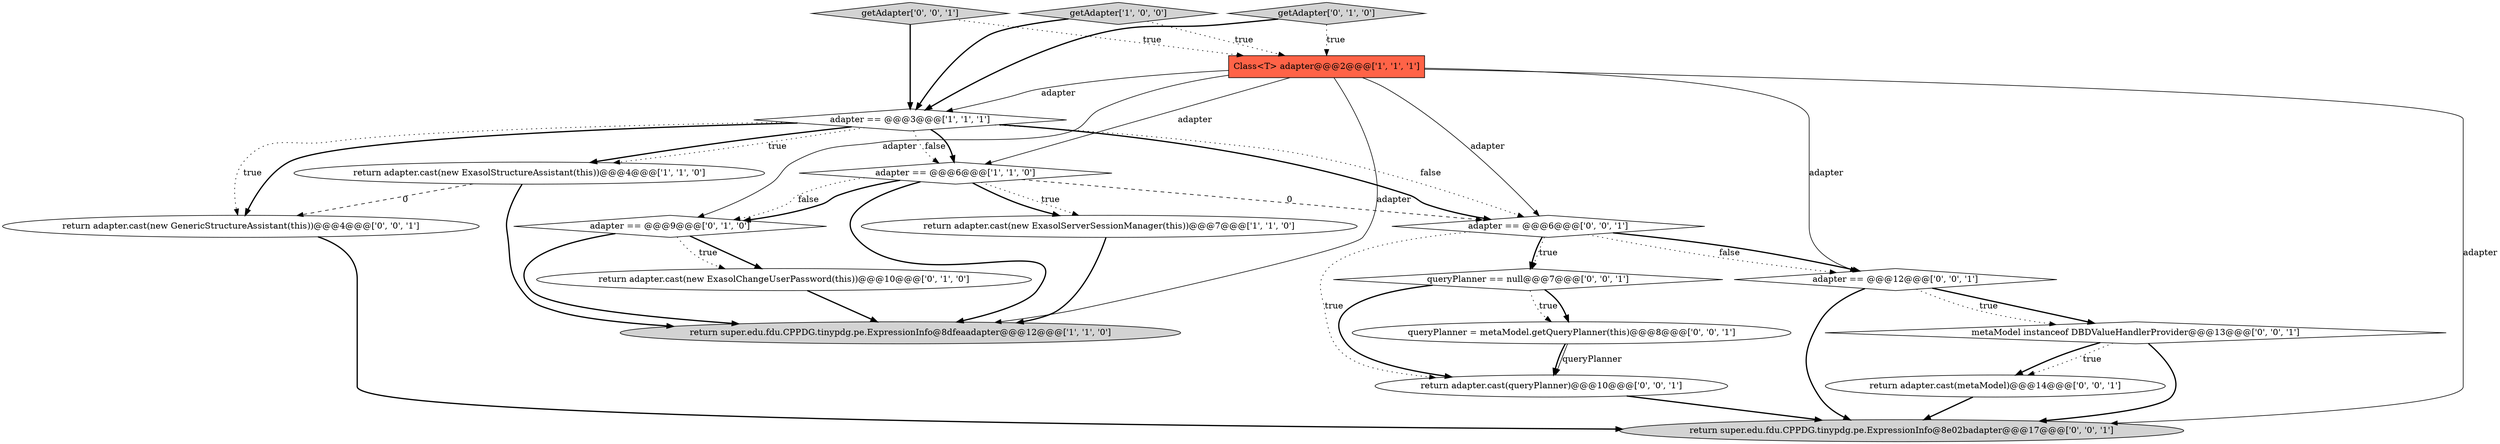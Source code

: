 digraph {
4 [style = filled, label = "return adapter.cast(new ExasolStructureAssistant(this))@@@4@@@['1', '1', '0']", fillcolor = white, shape = ellipse image = "AAA0AAABBB1BBB"];
16 [style = filled, label = "return adapter.cast(queryPlanner)@@@10@@@['0', '0', '1']", fillcolor = white, shape = ellipse image = "AAA0AAABBB3BBB"];
3 [style = filled, label = "getAdapter['1', '0', '0']", fillcolor = lightgray, shape = diamond image = "AAA0AAABBB1BBB"];
1 [style = filled, label = "return adapter.cast(new ExasolServerSessionManager(this))@@@7@@@['1', '1', '0']", fillcolor = white, shape = ellipse image = "AAA0AAABBB1BBB"];
10 [style = filled, label = "adapter == @@@12@@@['0', '0', '1']", fillcolor = white, shape = diamond image = "AAA0AAABBB3BBB"];
19 [style = filled, label = "return super.edu.fdu.CPPDG.tinypdg.pe.ExpressionInfo@8e02badapter@@@17@@@['0', '0', '1']", fillcolor = lightgray, shape = ellipse image = "AAA0AAABBB3BBB"];
6 [style = filled, label = "return super.edu.fdu.CPPDG.tinypdg.pe.ExpressionInfo@8dfeaadapter@@@12@@@['1', '1', '0']", fillcolor = lightgray, shape = ellipse image = "AAA0AAABBB1BBB"];
7 [style = filled, label = "adapter == @@@9@@@['0', '1', '0']", fillcolor = white, shape = diamond image = "AAA1AAABBB2BBB"];
9 [style = filled, label = "return adapter.cast(new ExasolChangeUserPassword(this))@@@10@@@['0', '1', '0']", fillcolor = white, shape = ellipse image = "AAA1AAABBB2BBB"];
8 [style = filled, label = "getAdapter['0', '1', '0']", fillcolor = lightgray, shape = diamond image = "AAA0AAABBB2BBB"];
11 [style = filled, label = "metaModel instanceof DBDValueHandlerProvider@@@13@@@['0', '0', '1']", fillcolor = white, shape = diamond image = "AAA0AAABBB3BBB"];
13 [style = filled, label = "return adapter.cast(metaModel)@@@14@@@['0', '0', '1']", fillcolor = white, shape = ellipse image = "AAA0AAABBB3BBB"];
15 [style = filled, label = "return adapter.cast(new GenericStructureAssistant(this))@@@4@@@['0', '0', '1']", fillcolor = white, shape = ellipse image = "AAA0AAABBB3BBB"];
2 [style = filled, label = "adapter == @@@6@@@['1', '1', '0']", fillcolor = white, shape = diamond image = "AAA0AAABBB1BBB"];
17 [style = filled, label = "getAdapter['0', '0', '1']", fillcolor = lightgray, shape = diamond image = "AAA0AAABBB3BBB"];
0 [style = filled, label = "adapter == @@@3@@@['1', '1', '1']", fillcolor = white, shape = diamond image = "AAA0AAABBB1BBB"];
18 [style = filled, label = "queryPlanner == null@@@7@@@['0', '0', '1']", fillcolor = white, shape = diamond image = "AAA0AAABBB3BBB"];
14 [style = filled, label = "adapter == @@@6@@@['0', '0', '1']", fillcolor = white, shape = diamond image = "AAA0AAABBB3BBB"];
12 [style = filled, label = "queryPlanner = metaModel.getQueryPlanner(this)@@@8@@@['0', '0', '1']", fillcolor = white, shape = ellipse image = "AAA0AAABBB3BBB"];
5 [style = filled, label = "Class<T> adapter@@@2@@@['1', '1', '1']", fillcolor = tomato, shape = box image = "AAA0AAABBB1BBB"];
4->6 [style = bold, label=""];
0->4 [style = bold, label=""];
14->18 [style = bold, label=""];
13->19 [style = bold, label=""];
0->2 [style = dotted, label="false"];
14->18 [style = dotted, label="true"];
8->0 [style = bold, label=""];
2->7 [style = bold, label=""];
7->9 [style = bold, label=""];
16->19 [style = bold, label=""];
5->10 [style = solid, label="adapter"];
7->6 [style = bold, label=""];
14->16 [style = dotted, label="true"];
4->15 [style = dashed, label="0"];
15->19 [style = bold, label=""];
10->11 [style = bold, label=""];
5->7 [style = solid, label="adapter"];
5->6 [style = solid, label="adapter"];
2->7 [style = dotted, label="false"];
1->6 [style = bold, label=""];
7->9 [style = dotted, label="true"];
18->12 [style = dotted, label="true"];
5->2 [style = solid, label="adapter"];
10->19 [style = bold, label=""];
9->6 [style = bold, label=""];
12->16 [style = bold, label=""];
14->10 [style = dotted, label="false"];
2->1 [style = dotted, label="true"];
0->15 [style = bold, label=""];
5->0 [style = solid, label="adapter"];
12->16 [style = solid, label="queryPlanner"];
2->14 [style = dashed, label="0"];
3->0 [style = bold, label=""];
11->19 [style = bold, label=""];
2->1 [style = bold, label=""];
18->16 [style = bold, label=""];
0->15 [style = dotted, label="true"];
11->13 [style = bold, label=""];
8->5 [style = dotted, label="true"];
2->6 [style = bold, label=""];
5->14 [style = solid, label="adapter"];
0->4 [style = dotted, label="true"];
0->2 [style = bold, label=""];
18->12 [style = bold, label=""];
10->11 [style = dotted, label="true"];
11->13 [style = dotted, label="true"];
0->14 [style = bold, label=""];
17->5 [style = dotted, label="true"];
3->5 [style = dotted, label="true"];
14->10 [style = bold, label=""];
17->0 [style = bold, label=""];
5->19 [style = solid, label="adapter"];
0->14 [style = dotted, label="false"];
}

